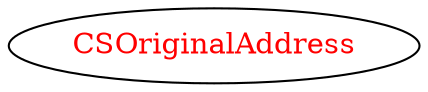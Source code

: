 digraph dependencyGraph {
 concentrate=true;
 ranksep="2.0";
 rankdir="LR"; 
 splines="ortho";
"CSOriginalAddress" [fontcolor="red"];
}